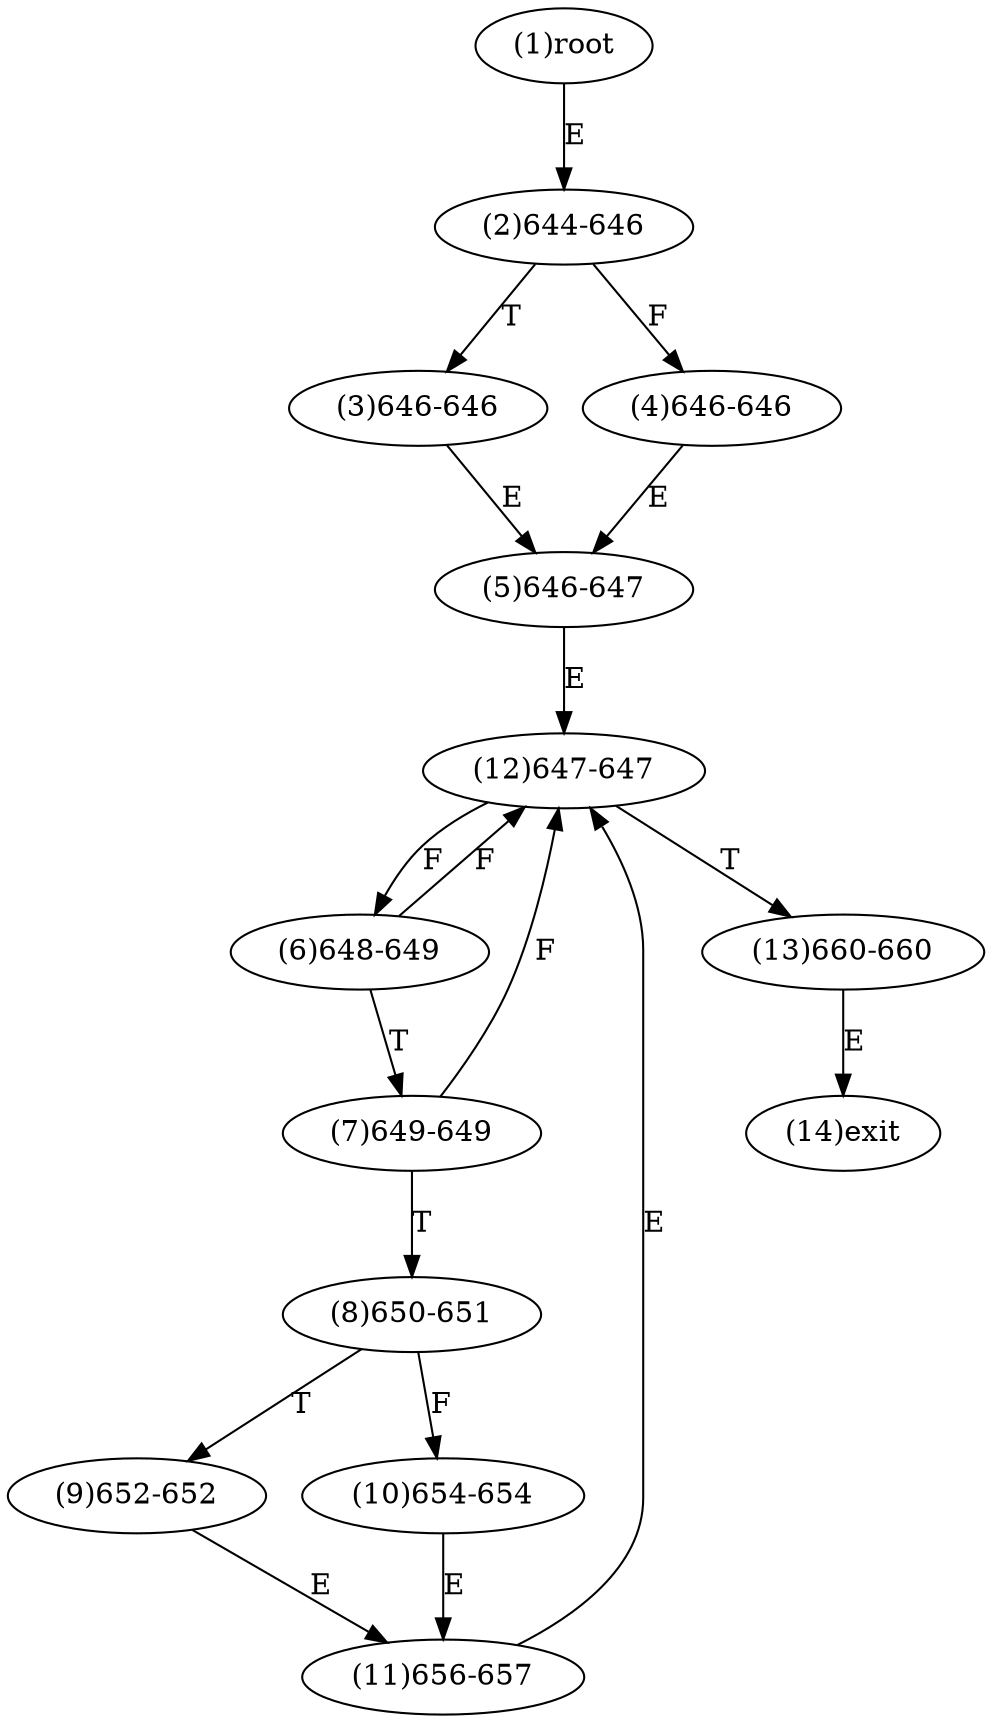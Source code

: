 digraph "" { 
1[ label="(1)root"];
2[ label="(2)644-646"];
3[ label="(3)646-646"];
4[ label="(4)646-646"];
5[ label="(5)646-647"];
6[ label="(6)648-649"];
7[ label="(7)649-649"];
8[ label="(8)650-651"];
9[ label="(9)652-652"];
10[ label="(10)654-654"];
11[ label="(11)656-657"];
12[ label="(12)647-647"];
13[ label="(13)660-660"];
14[ label="(14)exit"];
1->2[ label="E"];
2->4[ label="F"];
2->3[ label="T"];
3->5[ label="E"];
4->5[ label="E"];
5->12[ label="E"];
6->12[ label="F"];
6->7[ label="T"];
7->12[ label="F"];
7->8[ label="T"];
8->10[ label="F"];
8->9[ label="T"];
9->11[ label="E"];
10->11[ label="E"];
11->12[ label="E"];
12->6[ label="F"];
12->13[ label="T"];
13->14[ label="E"];
}